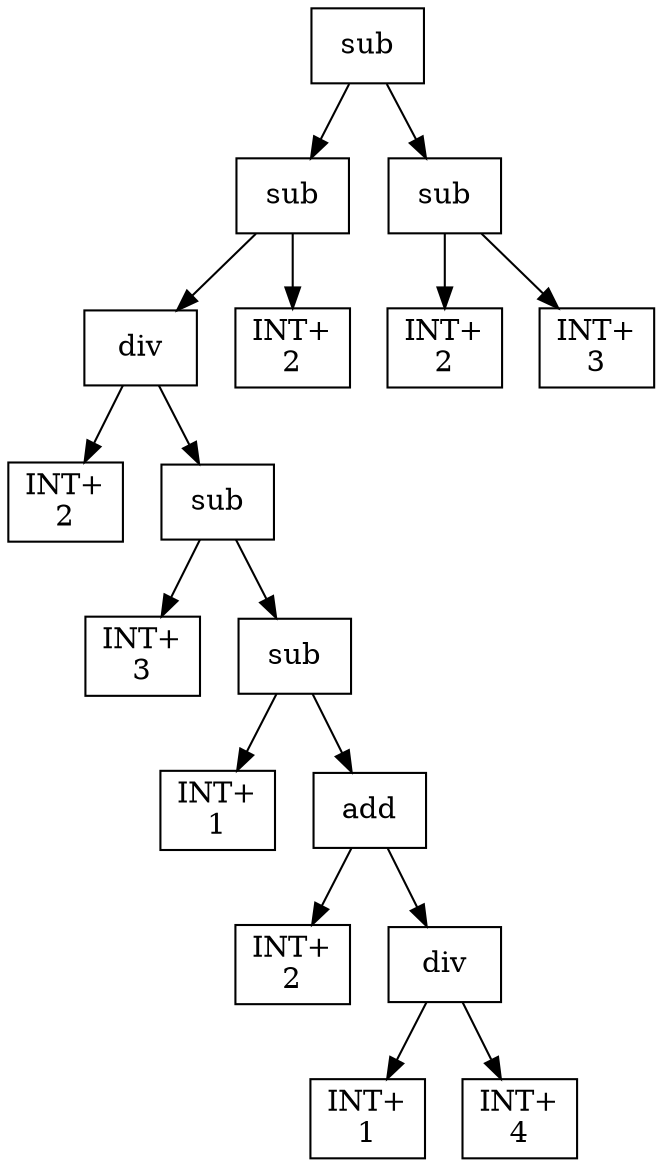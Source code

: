 digraph expr {
  node [shape=box];
  n1 [label="sub"];
  n2 [label="sub"];
  n3 [label="div"];
  n4 [label="INT+\n2"];
  n5 [label="sub"];
  n6 [label="INT+\n3"];
  n7 [label="sub"];
  n8 [label="INT+\n1"];
  n9 [label="add"];
  n10 [label="INT+\n2"];
  n11 [label="div"];
  n12 [label="INT+\n1"];
  n13 [label="INT+\n4"];
  n11 -> n12;
  n11 -> n13;
  n9 -> n10;
  n9 -> n11;
  n7 -> n8;
  n7 -> n9;
  n5 -> n6;
  n5 -> n7;
  n3 -> n4;
  n3 -> n5;
  n14 [label="INT+\n2"];
  n2 -> n3;
  n2 -> n14;
  n15 [label="sub"];
  n16 [label="INT+\n2"];
  n17 [label="INT+\n3"];
  n15 -> n16;
  n15 -> n17;
  n1 -> n2;
  n1 -> n15;
}